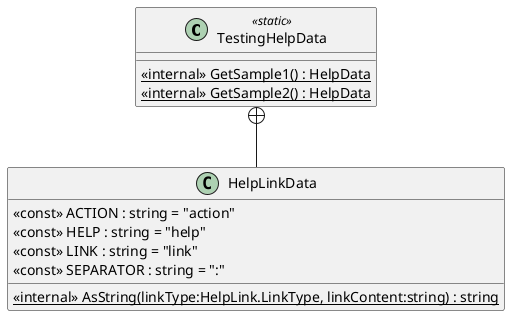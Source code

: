 @startuml
class TestingHelpData <<static>> {
    <<internal>> {static} GetSample1() : HelpData
    <<internal>> {static} GetSample2() : HelpData
}
class HelpLinkData {
    <<internal>> {static} AsString(linkType:HelpLink.LinkType, linkContent:string) : string
    <<const>> ACTION : string = "action"
    <<const>> HELP : string = "help"
    <<const>> LINK : string = "link"
    <<const>> SEPARATOR : string = ":"
}
TestingHelpData +-- HelpLinkData
@enduml
